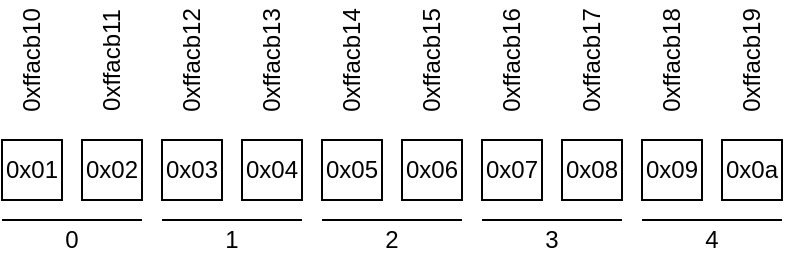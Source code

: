 <mxfile version="22.1.16" type="device">
  <diagram name="Page-1" id="8CVPvKOG5eJQyPqVQ8sF">
    <mxGraphModel dx="1098" dy="660" grid="1" gridSize="10" guides="1" tooltips="1" connect="1" arrows="1" fold="1" page="1" pageScale="1" pageWidth="800" pageHeight="140" math="0" shadow="0">
      <root>
        <mxCell id="0" />
        <mxCell id="1" parent="0" />
        <mxCell id="BwxQA0fLe51tiPNvm457-1" value="0x01" style="rounded=0;whiteSpace=wrap;html=1;" vertex="1" parent="1">
          <mxGeometry x="180" y="355" width="30" height="30" as="geometry" />
        </mxCell>
        <mxCell id="BwxQA0fLe51tiPNvm457-2" value="0x02" style="rounded=0;whiteSpace=wrap;html=1;" vertex="1" parent="1">
          <mxGeometry x="220" y="355" width="30" height="30" as="geometry" />
        </mxCell>
        <mxCell id="BwxQA0fLe51tiPNvm457-3" value="0x03" style="rounded=0;whiteSpace=wrap;html=1;" vertex="1" parent="1">
          <mxGeometry x="260" y="355" width="30" height="30" as="geometry" />
        </mxCell>
        <mxCell id="BwxQA0fLe51tiPNvm457-4" value="0x04" style="rounded=0;whiteSpace=wrap;html=1;" vertex="1" parent="1">
          <mxGeometry x="300" y="355" width="30" height="30" as="geometry" />
        </mxCell>
        <mxCell id="BwxQA0fLe51tiPNvm457-5" value="0x05" style="rounded=0;whiteSpace=wrap;html=1;" vertex="1" parent="1">
          <mxGeometry x="340" y="355" width="30" height="30" as="geometry" />
        </mxCell>
        <mxCell id="BwxQA0fLe51tiPNvm457-6" value="0x06" style="rounded=0;whiteSpace=wrap;html=1;" vertex="1" parent="1">
          <mxGeometry x="380" y="355" width="30" height="30" as="geometry" />
        </mxCell>
        <mxCell id="BwxQA0fLe51tiPNvm457-7" value="0x07" style="rounded=0;whiteSpace=wrap;html=1;" vertex="1" parent="1">
          <mxGeometry x="420" y="355" width="30" height="30" as="geometry" />
        </mxCell>
        <mxCell id="BwxQA0fLe51tiPNvm457-8" value="0x08" style="rounded=0;whiteSpace=wrap;html=1;" vertex="1" parent="1">
          <mxGeometry x="460" y="355" width="30" height="30" as="geometry" />
        </mxCell>
        <mxCell id="BwxQA0fLe51tiPNvm457-9" value="0x09" style="rounded=0;whiteSpace=wrap;html=1;" vertex="1" parent="1">
          <mxGeometry x="500" y="355" width="30" height="30" as="geometry" />
        </mxCell>
        <mxCell id="BwxQA0fLe51tiPNvm457-10" value="0x0a" style="rounded=0;whiteSpace=wrap;html=1;" vertex="1" parent="1">
          <mxGeometry x="540" y="355" width="30" height="30" as="geometry" />
        </mxCell>
        <mxCell id="BwxQA0fLe51tiPNvm457-11" value="" style="endArrow=none;html=1;rounded=0;" edge="1" parent="1">
          <mxGeometry width="50" height="50" relative="1" as="geometry">
            <mxPoint x="180" y="395" as="sourcePoint" />
            <mxPoint x="250" y="395" as="targetPoint" />
          </mxGeometry>
        </mxCell>
        <mxCell id="BwxQA0fLe51tiPNvm457-12" value="" style="endArrow=none;html=1;rounded=0;" edge="1" parent="1">
          <mxGeometry width="50" height="50" relative="1" as="geometry">
            <mxPoint x="260" y="395" as="sourcePoint" />
            <mxPoint x="330" y="395" as="targetPoint" />
          </mxGeometry>
        </mxCell>
        <mxCell id="BwxQA0fLe51tiPNvm457-13" value="" style="endArrow=none;html=1;rounded=0;" edge="1" parent="1">
          <mxGeometry width="50" height="50" relative="1" as="geometry">
            <mxPoint x="340" y="395" as="sourcePoint" />
            <mxPoint x="410" y="395" as="targetPoint" />
          </mxGeometry>
        </mxCell>
        <mxCell id="BwxQA0fLe51tiPNvm457-14" value="" style="endArrow=none;html=1;rounded=0;" edge="1" parent="1">
          <mxGeometry width="50" height="50" relative="1" as="geometry">
            <mxPoint x="420" y="395" as="sourcePoint" />
            <mxPoint x="490" y="395" as="targetPoint" />
          </mxGeometry>
        </mxCell>
        <mxCell id="BwxQA0fLe51tiPNvm457-15" value="" style="endArrow=none;html=1;rounded=0;" edge="1" parent="1">
          <mxGeometry width="50" height="50" relative="1" as="geometry">
            <mxPoint x="500" y="395" as="sourcePoint" />
            <mxPoint x="570" y="395" as="targetPoint" />
          </mxGeometry>
        </mxCell>
        <mxCell id="BwxQA0fLe51tiPNvm457-16" value="0" style="text;strokeColor=none;align=center;fillColor=none;html=1;verticalAlign=middle;whiteSpace=wrap;rounded=0;" vertex="1" parent="1">
          <mxGeometry x="190" y="395" width="50" height="20" as="geometry" />
        </mxCell>
        <mxCell id="BwxQA0fLe51tiPNvm457-17" value="1" style="text;strokeColor=none;align=center;fillColor=none;html=1;verticalAlign=middle;whiteSpace=wrap;rounded=0;" vertex="1" parent="1">
          <mxGeometry x="270" y="395" width="50" height="20" as="geometry" />
        </mxCell>
        <mxCell id="BwxQA0fLe51tiPNvm457-18" value="2" style="text;strokeColor=none;align=center;fillColor=none;html=1;verticalAlign=middle;whiteSpace=wrap;rounded=0;" vertex="1" parent="1">
          <mxGeometry x="350" y="395" width="50" height="20" as="geometry" />
        </mxCell>
        <mxCell id="BwxQA0fLe51tiPNvm457-19" value="3" style="text;strokeColor=none;align=center;fillColor=none;html=1;verticalAlign=middle;whiteSpace=wrap;rounded=0;" vertex="1" parent="1">
          <mxGeometry x="430" y="395" width="50" height="20" as="geometry" />
        </mxCell>
        <mxCell id="BwxQA0fLe51tiPNvm457-20" value="4" style="text;strokeColor=none;align=center;fillColor=none;html=1;verticalAlign=middle;whiteSpace=wrap;rounded=0;" vertex="1" parent="1">
          <mxGeometry x="510" y="395" width="50" height="20" as="geometry" />
        </mxCell>
        <mxCell id="BwxQA0fLe51tiPNvm457-23" value="0xffacb10" style="text;strokeColor=none;align=center;fillColor=none;html=1;verticalAlign=middle;whiteSpace=wrap;rounded=0;rotation=-90;" vertex="1" parent="1">
          <mxGeometry x="165" y="300" width="60" height="30" as="geometry" />
        </mxCell>
        <mxCell id="BwxQA0fLe51tiPNvm457-24" value="0xffacb11" style="text;strokeColor=none;align=center;fillColor=none;html=1;verticalAlign=middle;whiteSpace=wrap;rounded=0;rotation=-90;" vertex="1" parent="1">
          <mxGeometry x="205" y="300" width="60" height="30" as="geometry" />
        </mxCell>
        <mxCell id="BwxQA0fLe51tiPNvm457-25" value="0xffacb12" style="text;strokeColor=none;align=center;fillColor=none;html=1;verticalAlign=middle;whiteSpace=wrap;rounded=0;rotation=-90;" vertex="1" parent="1">
          <mxGeometry x="245" y="300" width="60" height="30" as="geometry" />
        </mxCell>
        <mxCell id="BwxQA0fLe51tiPNvm457-26" value="0xffacb13" style="text;strokeColor=none;align=center;fillColor=none;html=1;verticalAlign=middle;whiteSpace=wrap;rounded=0;rotation=-90;" vertex="1" parent="1">
          <mxGeometry x="285" y="300" width="60" height="30" as="geometry" />
        </mxCell>
        <mxCell id="BwxQA0fLe51tiPNvm457-27" value="0xffacb14" style="text;strokeColor=none;align=center;fillColor=none;html=1;verticalAlign=middle;whiteSpace=wrap;rounded=0;rotation=-90;" vertex="1" parent="1">
          <mxGeometry x="325" y="300" width="60" height="30" as="geometry" />
        </mxCell>
        <mxCell id="BwxQA0fLe51tiPNvm457-28" value="0xffacb15" style="text;strokeColor=none;align=center;fillColor=none;html=1;verticalAlign=middle;whiteSpace=wrap;rounded=0;rotation=-90;" vertex="1" parent="1">
          <mxGeometry x="365" y="300" width="60" height="30" as="geometry" />
        </mxCell>
        <mxCell id="BwxQA0fLe51tiPNvm457-29" value="0xffacb16" style="text;strokeColor=none;align=center;fillColor=none;html=1;verticalAlign=middle;whiteSpace=wrap;rounded=0;rotation=-90;" vertex="1" parent="1">
          <mxGeometry x="405" y="300" width="60" height="30" as="geometry" />
        </mxCell>
        <mxCell id="BwxQA0fLe51tiPNvm457-30" value="0xffacb17" style="text;strokeColor=none;align=center;fillColor=none;html=1;verticalAlign=middle;whiteSpace=wrap;rounded=0;rotation=-90;" vertex="1" parent="1">
          <mxGeometry x="445" y="300" width="60" height="30" as="geometry" />
        </mxCell>
        <mxCell id="BwxQA0fLe51tiPNvm457-31" value="0xffacb18" style="text;strokeColor=none;align=center;fillColor=none;html=1;verticalAlign=middle;whiteSpace=wrap;rounded=0;rotation=-90;" vertex="1" parent="1">
          <mxGeometry x="485" y="300" width="60" height="30" as="geometry" />
        </mxCell>
        <mxCell id="BwxQA0fLe51tiPNvm457-32" value="0xffacb19" style="text;strokeColor=none;align=center;fillColor=none;html=1;verticalAlign=middle;whiteSpace=wrap;rounded=0;rotation=-90;" vertex="1" parent="1">
          <mxGeometry x="525" y="300" width="60" height="30" as="geometry" />
        </mxCell>
      </root>
    </mxGraphModel>
  </diagram>
</mxfile>

